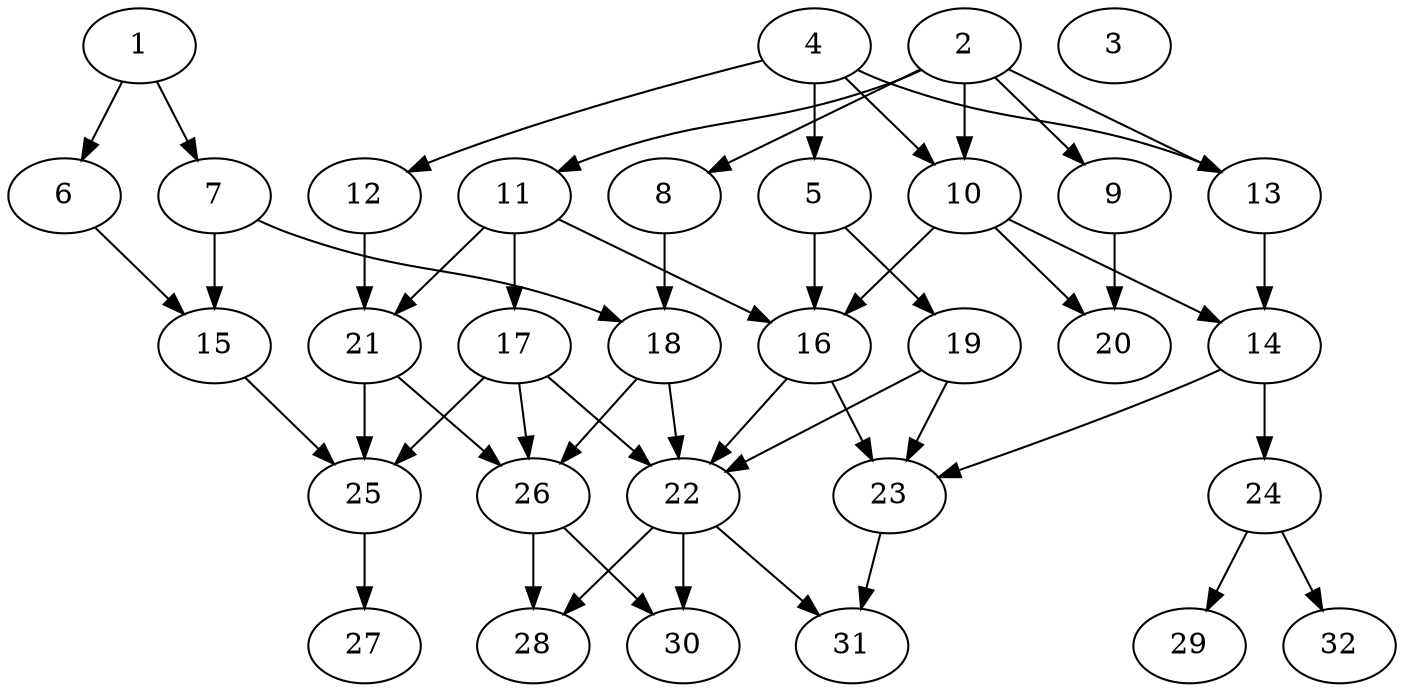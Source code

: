 // DAG (tier=2-normal, mode=compute, n=32, ccr=0.394, fat=0.595, density=0.470, regular=0.524, jump=0.185, mindata=524288, maxdata=8388608)
// DAG automatically generated by daggen at Sun Aug 24 16:33:33 2025
// /home/ermia/Project/Environments/daggen/bin/daggen --dot --ccr 0.394 --fat 0.595 --regular 0.524 --density 0.470 --jump 0.185 --mindata 524288 --maxdata 8388608 -n 32 
digraph G {
  1 [size="536261302063040823296", alpha="0.07", expect_size="268130651031520411648"]
  1 -> 6 [size ="528049082728448"]
  1 -> 7 [size ="528049082728448"]
  2 [size="873944560576524288", alpha="0.20", expect_size="436972280288262144"]
  2 -> 8 [size ="416461805846528"]
  2 -> 9 [size ="416461805846528"]
  2 -> 10 [size ="416461805846528"]
  2 -> 11 [size ="416461805846528"]
  2 -> 13 [size ="416461805846528"]
  3 [size="59618836575420416000", alpha="0.17", expect_size="29809418287710208000"]
  4 [size="1175701027265606", alpha="0.20", expect_size="587850513632803"]
  4 -> 5 [size ="114220125388800"]
  4 -> 10 [size ="114220125388800"]
  4 -> 12 [size ="114220125388800"]
  4 -> 13 [size ="114220125388800"]
  5 [size="409687678229569077248", alpha="0.02", expect_size="204843839114784538624"]
  5 -> 16 [size ="441291187945472"]
  5 -> 19 [size ="441291187945472"]
  6 [size="219069530433359183872", alpha="0.04", expect_size="109534765216679591936"]
  6 -> 15 [size ="290722049687552"]
  7 [size="278653066483898336", alpha="0.07", expect_size="139326533241949168"]
  7 -> 15 [size ="148892498788352"]
  7 -> 18 [size ="148892498788352"]
  8 [size="40948896693227618304", alpha="0.07", expect_size="20474448346613809152"]
  8 -> 18 [size ="95042559541248"]
  9 [size="2400524279853984", alpha="0.03", expect_size="1200262139926992"]
  9 -> 20 [size ="74294344286208"]
  10 [size="8943663803846891", alpha="0.11", expect_size="4471831901923445"]
  10 -> 14 [size ="16091237580800"]
  10 -> 16 [size ="16091237580800"]
  10 -> 20 [size ="16091237580800"]
  11 [size="381155463032744", alpha="0.11", expect_size="190577731516372"]
  11 -> 16 [size ="21960738209792"]
  11 -> 17 [size ="21960738209792"]
  11 -> 21 [size ="21960738209792"]
  12 [size="10072322184258256896", alpha="0.02", expect_size="5036161092129128448"]
  12 -> 21 [size ="37311530139648"]
  13 [size="6327057973202766", alpha="0.14", expect_size="3163528986601383"]
  13 -> 14 [size ="3890309234688"]
  14 [size="248302174107051491328", alpha="0.04", expect_size="124151087053525745664"]
  14 -> 23 [size ="316041175498752"]
  14 -> 24 [size ="316041175498752"]
  15 [size="7220213763686245", alpha="0.03", expect_size="3610106881843122"]
  15 -> 25 [size ="352893605511168"]
  16 [size="407826489811887194112", alpha="0.04", expect_size="203913244905943597056"]
  16 -> 22 [size ="439953666342912"]
  16 -> 23 [size ="439953666342912"]
  17 [size="308795931585358", alpha="0.05", expect_size="154397965792679"]
  17 -> 22 [size ="18003840204800"]
  17 -> 25 [size ="18003840204800"]
  17 -> 26 [size ="18003840204800"]
  18 [size="84879518167535856", alpha="0.08", expect_size="42439759083767928"]
  18 -> 22 [size ="53864560590848"]
  18 -> 26 [size ="53864560590848"]
  19 [size="206158614471760674816", alpha="0.18", expect_size="103079307235880337408"]
  19 -> 22 [size ="279184291135488"]
  19 -> 23 [size ="279184291135488"]
  20 [size="9618806658761532", alpha="0.14", expect_size="4809403329380766"]
  21 [size="11209855582190920", alpha="0.17", expect_size="5604927791095460"]
  21 -> 25 [size ="15152644620288"]
  21 -> 26 [size ="15152644620288"]
  22 [size="94022306032665168", alpha="0.02", expect_size="47011153016332584"]
  22 -> 28 [size ="83288819499008"]
  22 -> 30 [size ="83288819499008"]
  22 -> 31 [size ="83288819499008"]
  23 [size="342897610983752704", alpha="0.08", expect_size="171448805491876352"]
  23 -> 31 [size ="185540984963072"]
  24 [size="136489134486860032", alpha="0.08", expect_size="68244567243430016"]
  24 -> 29 [size ="63070286118912"]
  24 -> 32 [size ="63070286118912"]
  25 [size="30669902508505224", alpha="0.04", expect_size="15334951254252612"]
  25 -> 27 [size ="484143553052672"]
  26 [size="91216398540618072064", alpha="0.04", expect_size="45608199270309036032"]
  26 -> 28 [size ="162108306096128"]
  26 -> 30 [size ="162108306096128"]
  27 [size="9327341256226898", alpha="0.06", expect_size="4663670628113449"]
  28 [size="1035549119378096128", alpha="0.03", expect_size="517774559689048064"]
  29 [size="1414797350499820", alpha="0.12", expect_size="707398675249910"]
  30 [size="232044217429418573824", alpha="0.05", expect_size="116022108714709286912"]
  31 [size="192226307334937247744", alpha="0.19", expect_size="96113153667468623872"]
  32 [size="253680375637351596032", alpha="0.13", expect_size="126840187818675798016"]
}